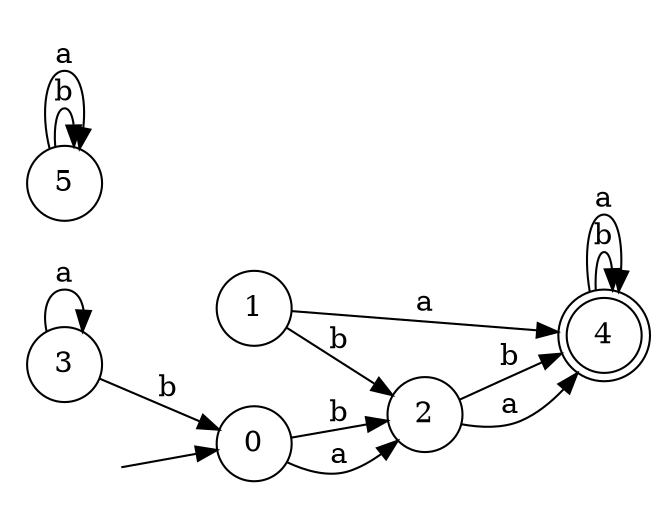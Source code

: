 digraph {
  rankdir=LR;
  0 [label="0", shape = circle];
  0 -> 2 [label="b"];
  0 -> 2 [label="a"];
  1 [label="1", shape = circle];
  1 -> 2 [label="b"];
  1 -> 4 [label="a"];
  2 [label="2", shape = circle];
  2 -> 4 [label="b"];
  2 -> 4 [label="a"];
  3 [label="3", shape = circle];
  3 -> 0 [label="b"];
  3 -> 3 [label="a"];
  4 [label="4", shape = doublecircle];
  4 -> 4 [label="b"];
  4 -> 4 [label="a"];
  5 [label="5", shape = circle];
  5 -> 5 [label="b"];
  5 -> 5 [label="a"];
  6 [label="", shape = plaintext];
  6 -> 0 [label=""];
}
